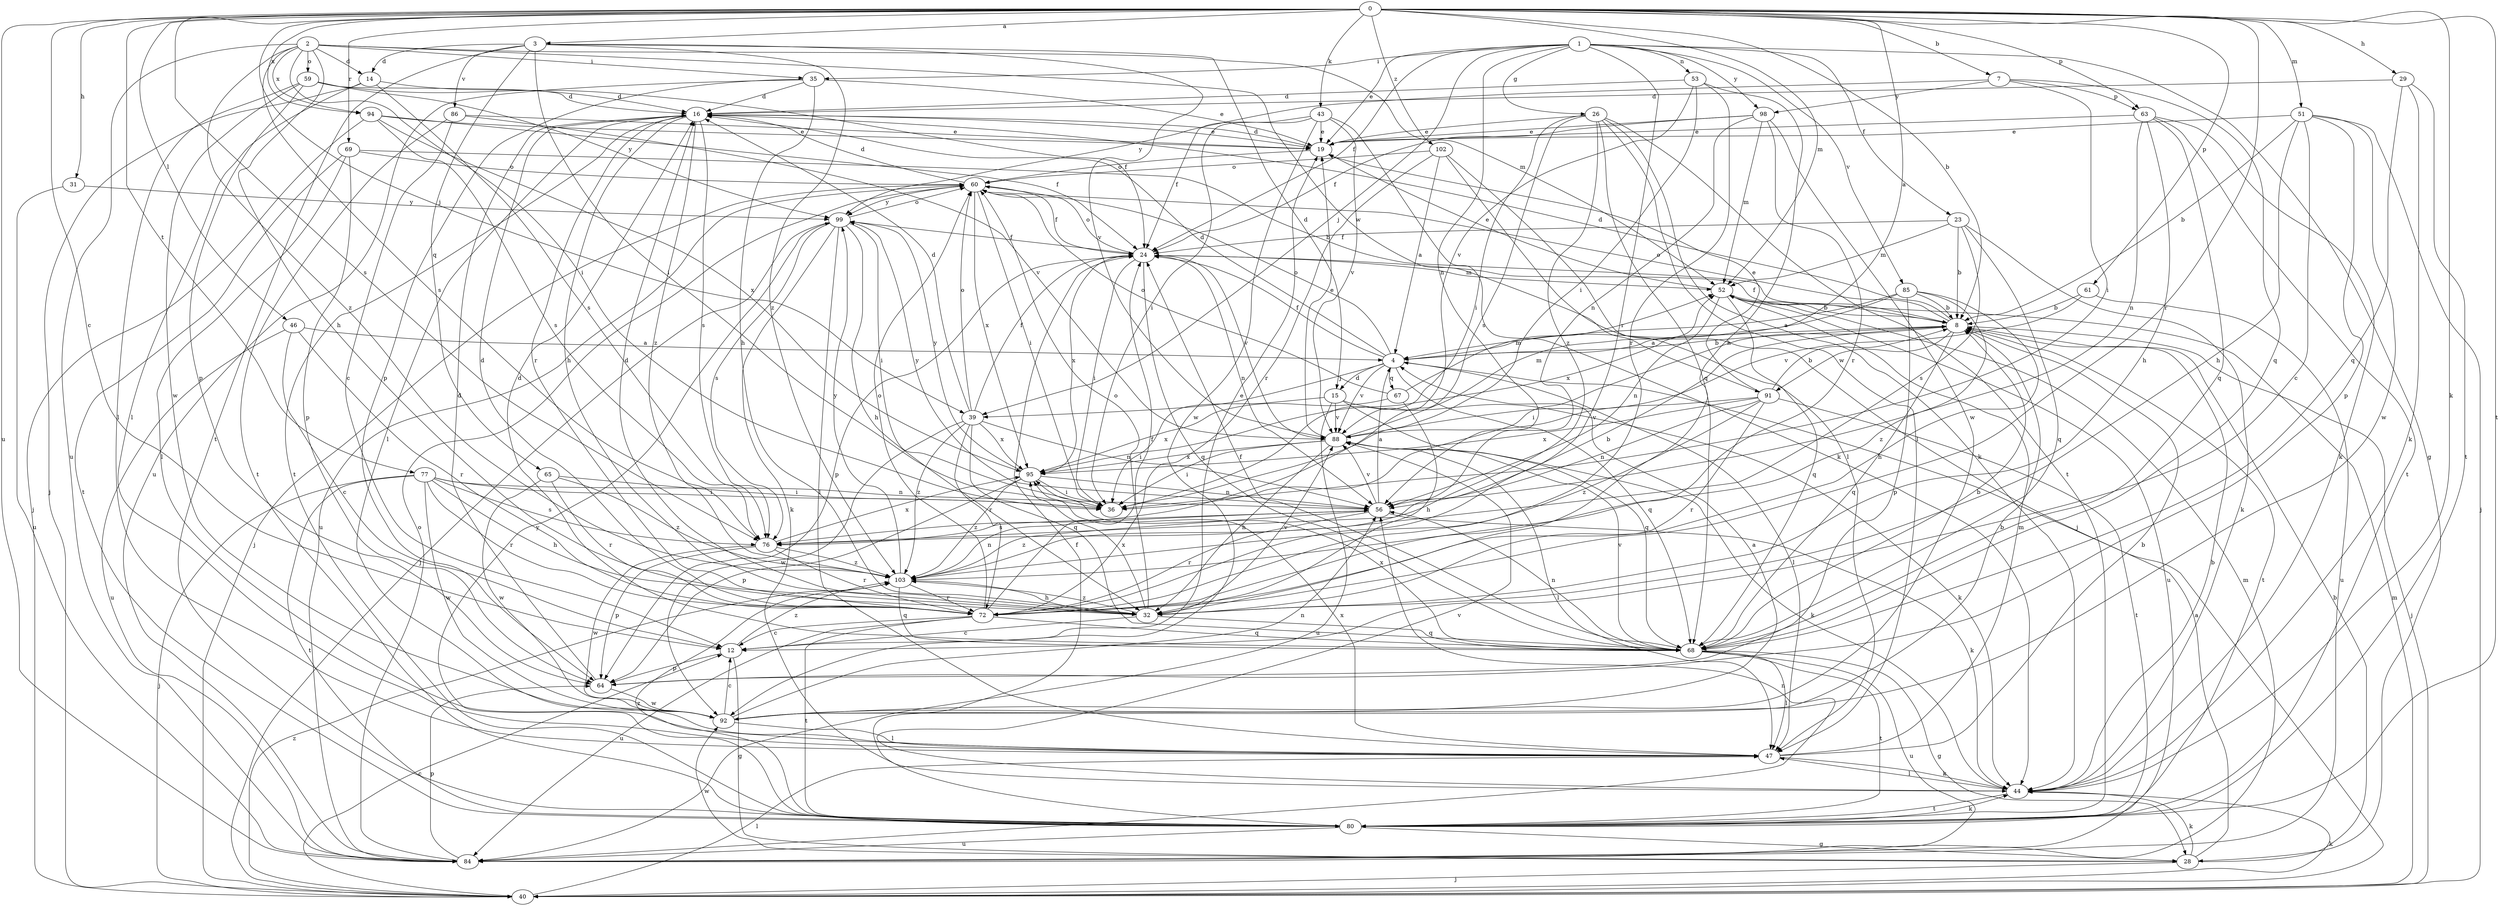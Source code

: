 strict digraph  {
0;
1;
2;
3;
4;
7;
8;
12;
14;
15;
16;
19;
23;
24;
26;
28;
29;
31;
32;
35;
36;
39;
40;
43;
44;
46;
47;
51;
52;
53;
56;
59;
60;
61;
63;
64;
65;
67;
68;
69;
72;
76;
77;
80;
84;
85;
86;
88;
91;
92;
94;
95;
98;
99;
102;
103;
0 -> 3  [label=a];
0 -> 4  [label=a];
0 -> 7  [label=b];
0 -> 8  [label=b];
0 -> 12  [label=c];
0 -> 29  [label=h];
0 -> 31  [label=h];
0 -> 39  [label=j];
0 -> 43  [label=k];
0 -> 44  [label=k];
0 -> 46  [label=l];
0 -> 51  [label=m];
0 -> 52  [label=m];
0 -> 61  [label=p];
0 -> 63  [label=p];
0 -> 69  [label=r];
0 -> 72  [label=r];
0 -> 76  [label=s];
0 -> 77  [label=t];
0 -> 80  [label=t];
0 -> 84  [label=u];
0 -> 94  [label=x];
0 -> 102  [label=z];
1 -> 19  [label=e];
1 -> 23  [label=f];
1 -> 24  [label=f];
1 -> 26  [label=g];
1 -> 28  [label=g];
1 -> 35  [label=i];
1 -> 39  [label=j];
1 -> 53  [label=n];
1 -> 56  [label=n];
1 -> 72  [label=r];
1 -> 85  [label=v];
1 -> 98  [label=y];
2 -> 14  [label=d];
2 -> 32  [label=h];
2 -> 35  [label=i];
2 -> 36  [label=i];
2 -> 52  [label=m];
2 -> 59  [label=o];
2 -> 76  [label=s];
2 -> 84  [label=u];
2 -> 91  [label=w];
2 -> 94  [label=x];
2 -> 103  [label=z];
3 -> 14  [label=d];
3 -> 15  [label=d];
3 -> 36  [label=i];
3 -> 65  [label=q];
3 -> 80  [label=t];
3 -> 86  [label=v];
3 -> 88  [label=v];
3 -> 103  [label=z];
4 -> 8  [label=b];
4 -> 15  [label=d];
4 -> 16  [label=d];
4 -> 24  [label=f];
4 -> 39  [label=j];
4 -> 47  [label=l];
4 -> 60  [label=o];
4 -> 67  [label=q];
4 -> 68  [label=q];
4 -> 88  [label=v];
7 -> 36  [label=i];
7 -> 63  [label=p];
7 -> 68  [label=q];
7 -> 98  [label=y];
7 -> 99  [label=y];
8 -> 4  [label=a];
8 -> 16  [label=d];
8 -> 24  [label=f];
8 -> 36  [label=i];
8 -> 40  [label=j];
8 -> 60  [label=o];
8 -> 68  [label=q];
8 -> 80  [label=t];
8 -> 91  [label=w];
12 -> 19  [label=e];
12 -> 28  [label=g];
12 -> 64  [label=p];
12 -> 103  [label=z];
14 -> 16  [label=d];
14 -> 40  [label=j];
14 -> 47  [label=l];
14 -> 76  [label=s];
15 -> 36  [label=i];
15 -> 44  [label=k];
15 -> 68  [label=q];
15 -> 84  [label=u];
15 -> 88  [label=v];
16 -> 19  [label=e];
16 -> 32  [label=h];
16 -> 47  [label=l];
16 -> 72  [label=r];
16 -> 76  [label=s];
16 -> 80  [label=t];
16 -> 103  [label=z];
19 -> 16  [label=d];
19 -> 60  [label=o];
23 -> 8  [label=b];
23 -> 24  [label=f];
23 -> 44  [label=k];
23 -> 52  [label=m];
23 -> 68  [label=q];
23 -> 76  [label=s];
24 -> 36  [label=i];
24 -> 52  [label=m];
24 -> 56  [label=n];
24 -> 60  [label=o];
24 -> 64  [label=p];
24 -> 68  [label=q];
24 -> 88  [label=v];
24 -> 95  [label=x];
26 -> 19  [label=e];
26 -> 36  [label=i];
26 -> 44  [label=k];
26 -> 47  [label=l];
26 -> 68  [label=q];
26 -> 76  [label=s];
26 -> 80  [label=t];
26 -> 103  [label=z];
28 -> 4  [label=a];
28 -> 8  [label=b];
28 -> 40  [label=j];
28 -> 44  [label=k];
28 -> 92  [label=w];
29 -> 16  [label=d];
29 -> 44  [label=k];
29 -> 68  [label=q];
29 -> 80  [label=t];
31 -> 84  [label=u];
31 -> 99  [label=y];
32 -> 12  [label=c];
32 -> 16  [label=d];
32 -> 60  [label=o];
32 -> 68  [label=q];
32 -> 88  [label=v];
32 -> 95  [label=x];
32 -> 103  [label=z];
35 -> 16  [label=d];
35 -> 19  [label=e];
35 -> 32  [label=h];
35 -> 64  [label=p];
35 -> 84  [label=u];
39 -> 16  [label=d];
39 -> 24  [label=f];
39 -> 56  [label=n];
39 -> 60  [label=o];
39 -> 68  [label=q];
39 -> 72  [label=r];
39 -> 92  [label=w];
39 -> 95  [label=x];
39 -> 103  [label=z];
40 -> 12  [label=c];
40 -> 44  [label=k];
40 -> 47  [label=l];
40 -> 52  [label=m];
40 -> 103  [label=z];
43 -> 19  [label=e];
43 -> 24  [label=f];
43 -> 36  [label=i];
43 -> 44  [label=k];
43 -> 88  [label=v];
43 -> 92  [label=w];
44 -> 8  [label=b];
44 -> 47  [label=l];
44 -> 80  [label=t];
44 -> 88  [label=v];
46 -> 4  [label=a];
46 -> 12  [label=c];
46 -> 72  [label=r];
46 -> 84  [label=u];
47 -> 8  [label=b];
47 -> 44  [label=k];
47 -> 52  [label=m];
47 -> 95  [label=x];
51 -> 8  [label=b];
51 -> 12  [label=c];
51 -> 19  [label=e];
51 -> 32  [label=h];
51 -> 40  [label=j];
51 -> 64  [label=p];
51 -> 92  [label=w];
52 -> 8  [label=b];
52 -> 19  [label=e];
52 -> 56  [label=n];
52 -> 68  [label=q];
52 -> 84  [label=u];
53 -> 16  [label=d];
53 -> 32  [label=h];
53 -> 36  [label=i];
53 -> 72  [label=r];
53 -> 88  [label=v];
56 -> 4  [label=a];
56 -> 44  [label=k];
56 -> 72  [label=r];
56 -> 76  [label=s];
56 -> 88  [label=v];
56 -> 99  [label=y];
56 -> 103  [label=z];
59 -> 16  [label=d];
59 -> 24  [label=f];
59 -> 47  [label=l];
59 -> 64  [label=p];
59 -> 92  [label=w];
59 -> 99  [label=y];
60 -> 16  [label=d];
60 -> 24  [label=f];
60 -> 36  [label=i];
60 -> 40  [label=j];
60 -> 84  [label=u];
60 -> 95  [label=x];
60 -> 99  [label=y];
61 -> 8  [label=b];
61 -> 84  [label=u];
61 -> 88  [label=v];
63 -> 19  [label=e];
63 -> 32  [label=h];
63 -> 44  [label=k];
63 -> 56  [label=n];
63 -> 68  [label=q];
63 -> 80  [label=t];
64 -> 16  [label=d];
64 -> 92  [label=w];
65 -> 36  [label=i];
65 -> 72  [label=r];
65 -> 92  [label=w];
65 -> 103  [label=z];
67 -> 32  [label=h];
67 -> 52  [label=m];
67 -> 60  [label=o];
67 -> 95  [label=x];
68 -> 8  [label=b];
68 -> 16  [label=d];
68 -> 24  [label=f];
68 -> 28  [label=g];
68 -> 47  [label=l];
68 -> 56  [label=n];
68 -> 80  [label=t];
68 -> 84  [label=u];
68 -> 88  [label=v];
68 -> 95  [label=x];
69 -> 8  [label=b];
69 -> 47  [label=l];
69 -> 60  [label=o];
69 -> 64  [label=p];
69 -> 80  [label=t];
72 -> 12  [label=c];
72 -> 16  [label=d];
72 -> 24  [label=f];
72 -> 60  [label=o];
72 -> 68  [label=q];
72 -> 80  [label=t];
72 -> 84  [label=u];
76 -> 8  [label=b];
76 -> 64  [label=p];
76 -> 72  [label=r];
76 -> 92  [label=w];
76 -> 95  [label=x];
76 -> 103  [label=z];
77 -> 32  [label=h];
77 -> 36  [label=i];
77 -> 40  [label=j];
77 -> 56  [label=n];
77 -> 72  [label=r];
77 -> 76  [label=s];
77 -> 80  [label=t];
77 -> 92  [label=w];
80 -> 24  [label=f];
80 -> 28  [label=g];
80 -> 44  [label=k];
80 -> 84  [label=u];
80 -> 99  [label=y];
80 -> 103  [label=z];
84 -> 52  [label=m];
84 -> 56  [label=n];
84 -> 60  [label=o];
84 -> 64  [label=p];
85 -> 4  [label=a];
85 -> 8  [label=b];
85 -> 32  [label=h];
85 -> 64  [label=p];
85 -> 95  [label=x];
85 -> 103  [label=z];
86 -> 12  [label=c];
86 -> 19  [label=e];
86 -> 80  [label=t];
86 -> 88  [label=v];
88 -> 19  [label=e];
88 -> 32  [label=h];
88 -> 36  [label=i];
88 -> 44  [label=k];
88 -> 47  [label=l];
88 -> 52  [label=m];
88 -> 95  [label=x];
91 -> 8  [label=b];
91 -> 19  [label=e];
91 -> 56  [label=n];
91 -> 72  [label=r];
91 -> 80  [label=t];
91 -> 88  [label=v];
91 -> 95  [label=x];
91 -> 103  [label=z];
92 -> 4  [label=a];
92 -> 8  [label=b];
92 -> 12  [label=c];
92 -> 47  [label=l];
92 -> 56  [label=n];
94 -> 19  [label=e];
94 -> 24  [label=f];
94 -> 40  [label=j];
94 -> 76  [label=s];
94 -> 95  [label=x];
95 -> 36  [label=i];
95 -> 56  [label=n];
95 -> 64  [label=p];
95 -> 99  [label=y];
95 -> 103  [label=z];
98 -> 19  [label=e];
98 -> 24  [label=f];
98 -> 52  [label=m];
98 -> 56  [label=n];
98 -> 72  [label=r];
98 -> 92  [label=w];
99 -> 24  [label=f];
99 -> 32  [label=h];
99 -> 36  [label=i];
99 -> 40  [label=j];
99 -> 44  [label=k];
99 -> 47  [label=l];
99 -> 60  [label=o];
99 -> 76  [label=s];
102 -> 4  [label=a];
102 -> 40  [label=j];
102 -> 47  [label=l];
102 -> 60  [label=o];
102 -> 72  [label=r];
103 -> 32  [label=h];
103 -> 56  [label=n];
103 -> 68  [label=q];
103 -> 72  [label=r];
103 -> 99  [label=y];
}
